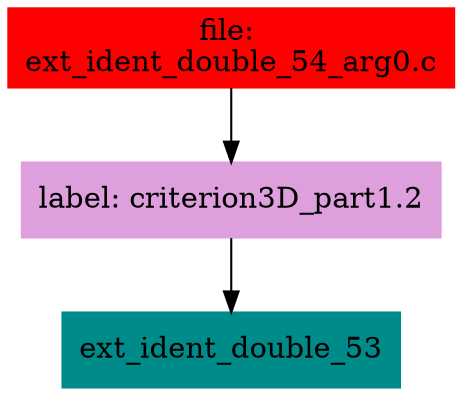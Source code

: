 digraph G {
node [shape=box]

0 [label="file: 
ext_ident_double_54_arg0.c",color=red, style=filled]
1 [label="label: criterion3D_part1.2",color=plum, style=filled]
0 -> 1
2 [label="ext_ident_double_53",color=cyan4, style=filled]
1 -> 2


}

